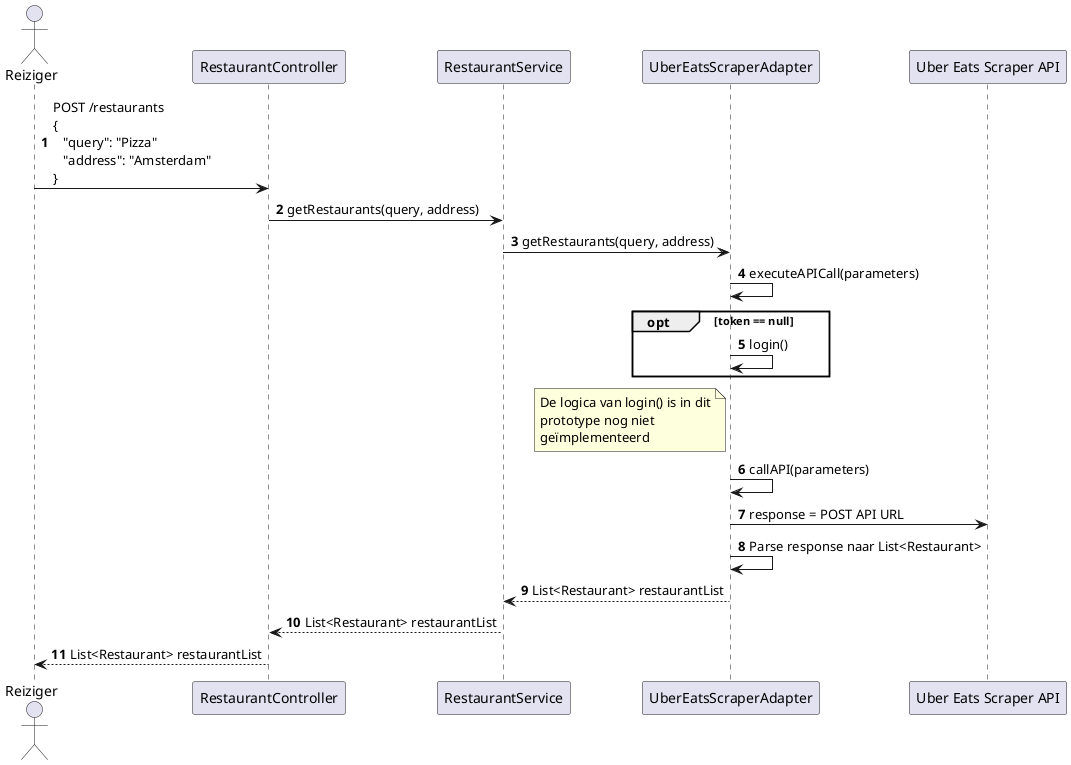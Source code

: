 @startuml

autonumber

actor Reiziger

participant "RestaurantController" as Controller
participant "RestaurantService" as Service
participant "UberEatsScraperAdapter" as Adapter
participant "Uber Eats Scraper API" as UberEatsAPI

Reiziger -> Controller : POST /restaurants \n\
{ \n\
   "query": "Pizza" \n\
   "address": "Amsterdam" \n\
}

Controller -> Service : getRestaurants(query, address)

Service -> Adapter : getRestaurants(query, address)

Adapter -> Adapter : executeAPICall(parameters)

opt token == null
    Adapter -> Adapter : login()
end

note left of Adapter
    De logica van login() is in dit
    prototype nog niet
    geïmplementeerd
end note

Adapter -> Adapter : callAPI(parameters)

Adapter -> UberEatsAPI : response = POST API URL

Adapter -> Adapter : Parse response naar List<Restaurant>

Adapter --> Service : List<Restaurant> restaurantList

Service --> Controller : List<Restaurant> restaurantList

Controller --> Reiziger : List<Restaurant> restaurantList
@enduml
